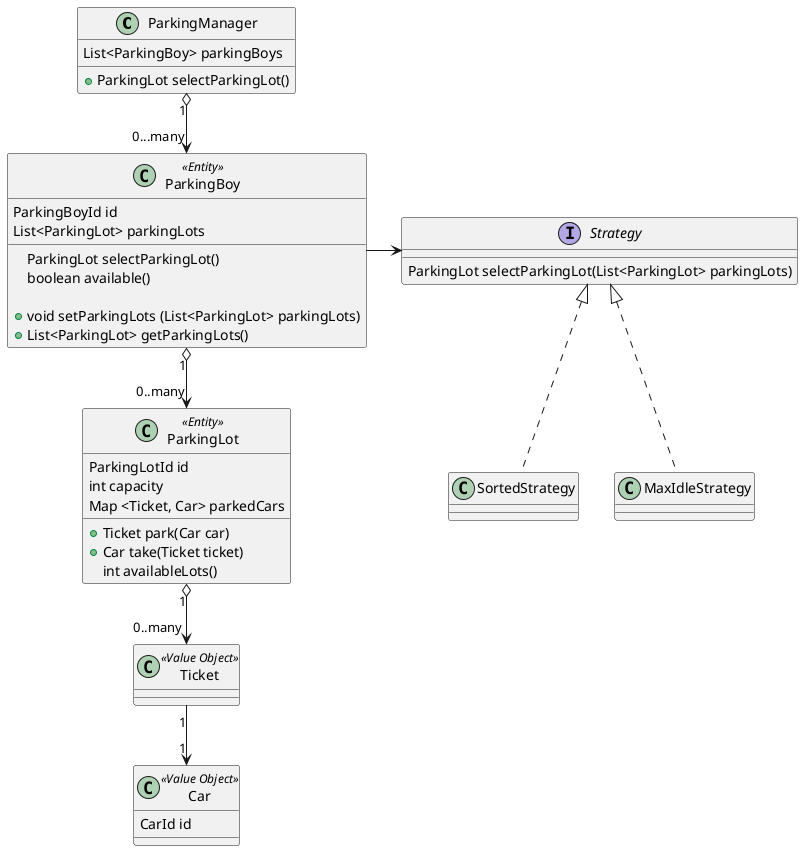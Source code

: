 @startuml

class ParkingManager {
  List<ParkingBoy> parkingBoys

  + ParkingLot selectParkingLot()
}

ParkingManager "1" o--> "0...many" ParkingBoy

class ParkingBoy << Entity >> {
  ParkingBoyId id
  List<ParkingLot> parkingLots

  ParkingLot selectParkingLot()
  boolean available()

  + void setParkingLots (List<ParkingLot> parkingLots)
  + List<ParkingLot> getParkingLots()
}

interface Strategy {
  ParkingLot selectParkingLot(List<ParkingLot> parkingLots)
}
class SortedStrategy
class MaxIdleStrategy
Strategy <|.. SortedStrategy
Strategy <|.. MaxIdleStrategy
ParkingBoy -> Strategy

class ParkingLot << Entity >> {
  ParkingLotId id
  int capacity
  Map <Ticket, Car> parkedCars

  + Ticket park(Car car)
  + Car take(Ticket ticket)
  int availableLots()
}

Class Car << Value Object >> {
    CarId id
}

Class Ticket << Value Object >> {
}

Ticket "1" --> "1" Car
ParkingLot "1" o--> "0..many" Ticket
ParkingBoy "1" o--> "0..many" ParkingLot

@enduml
